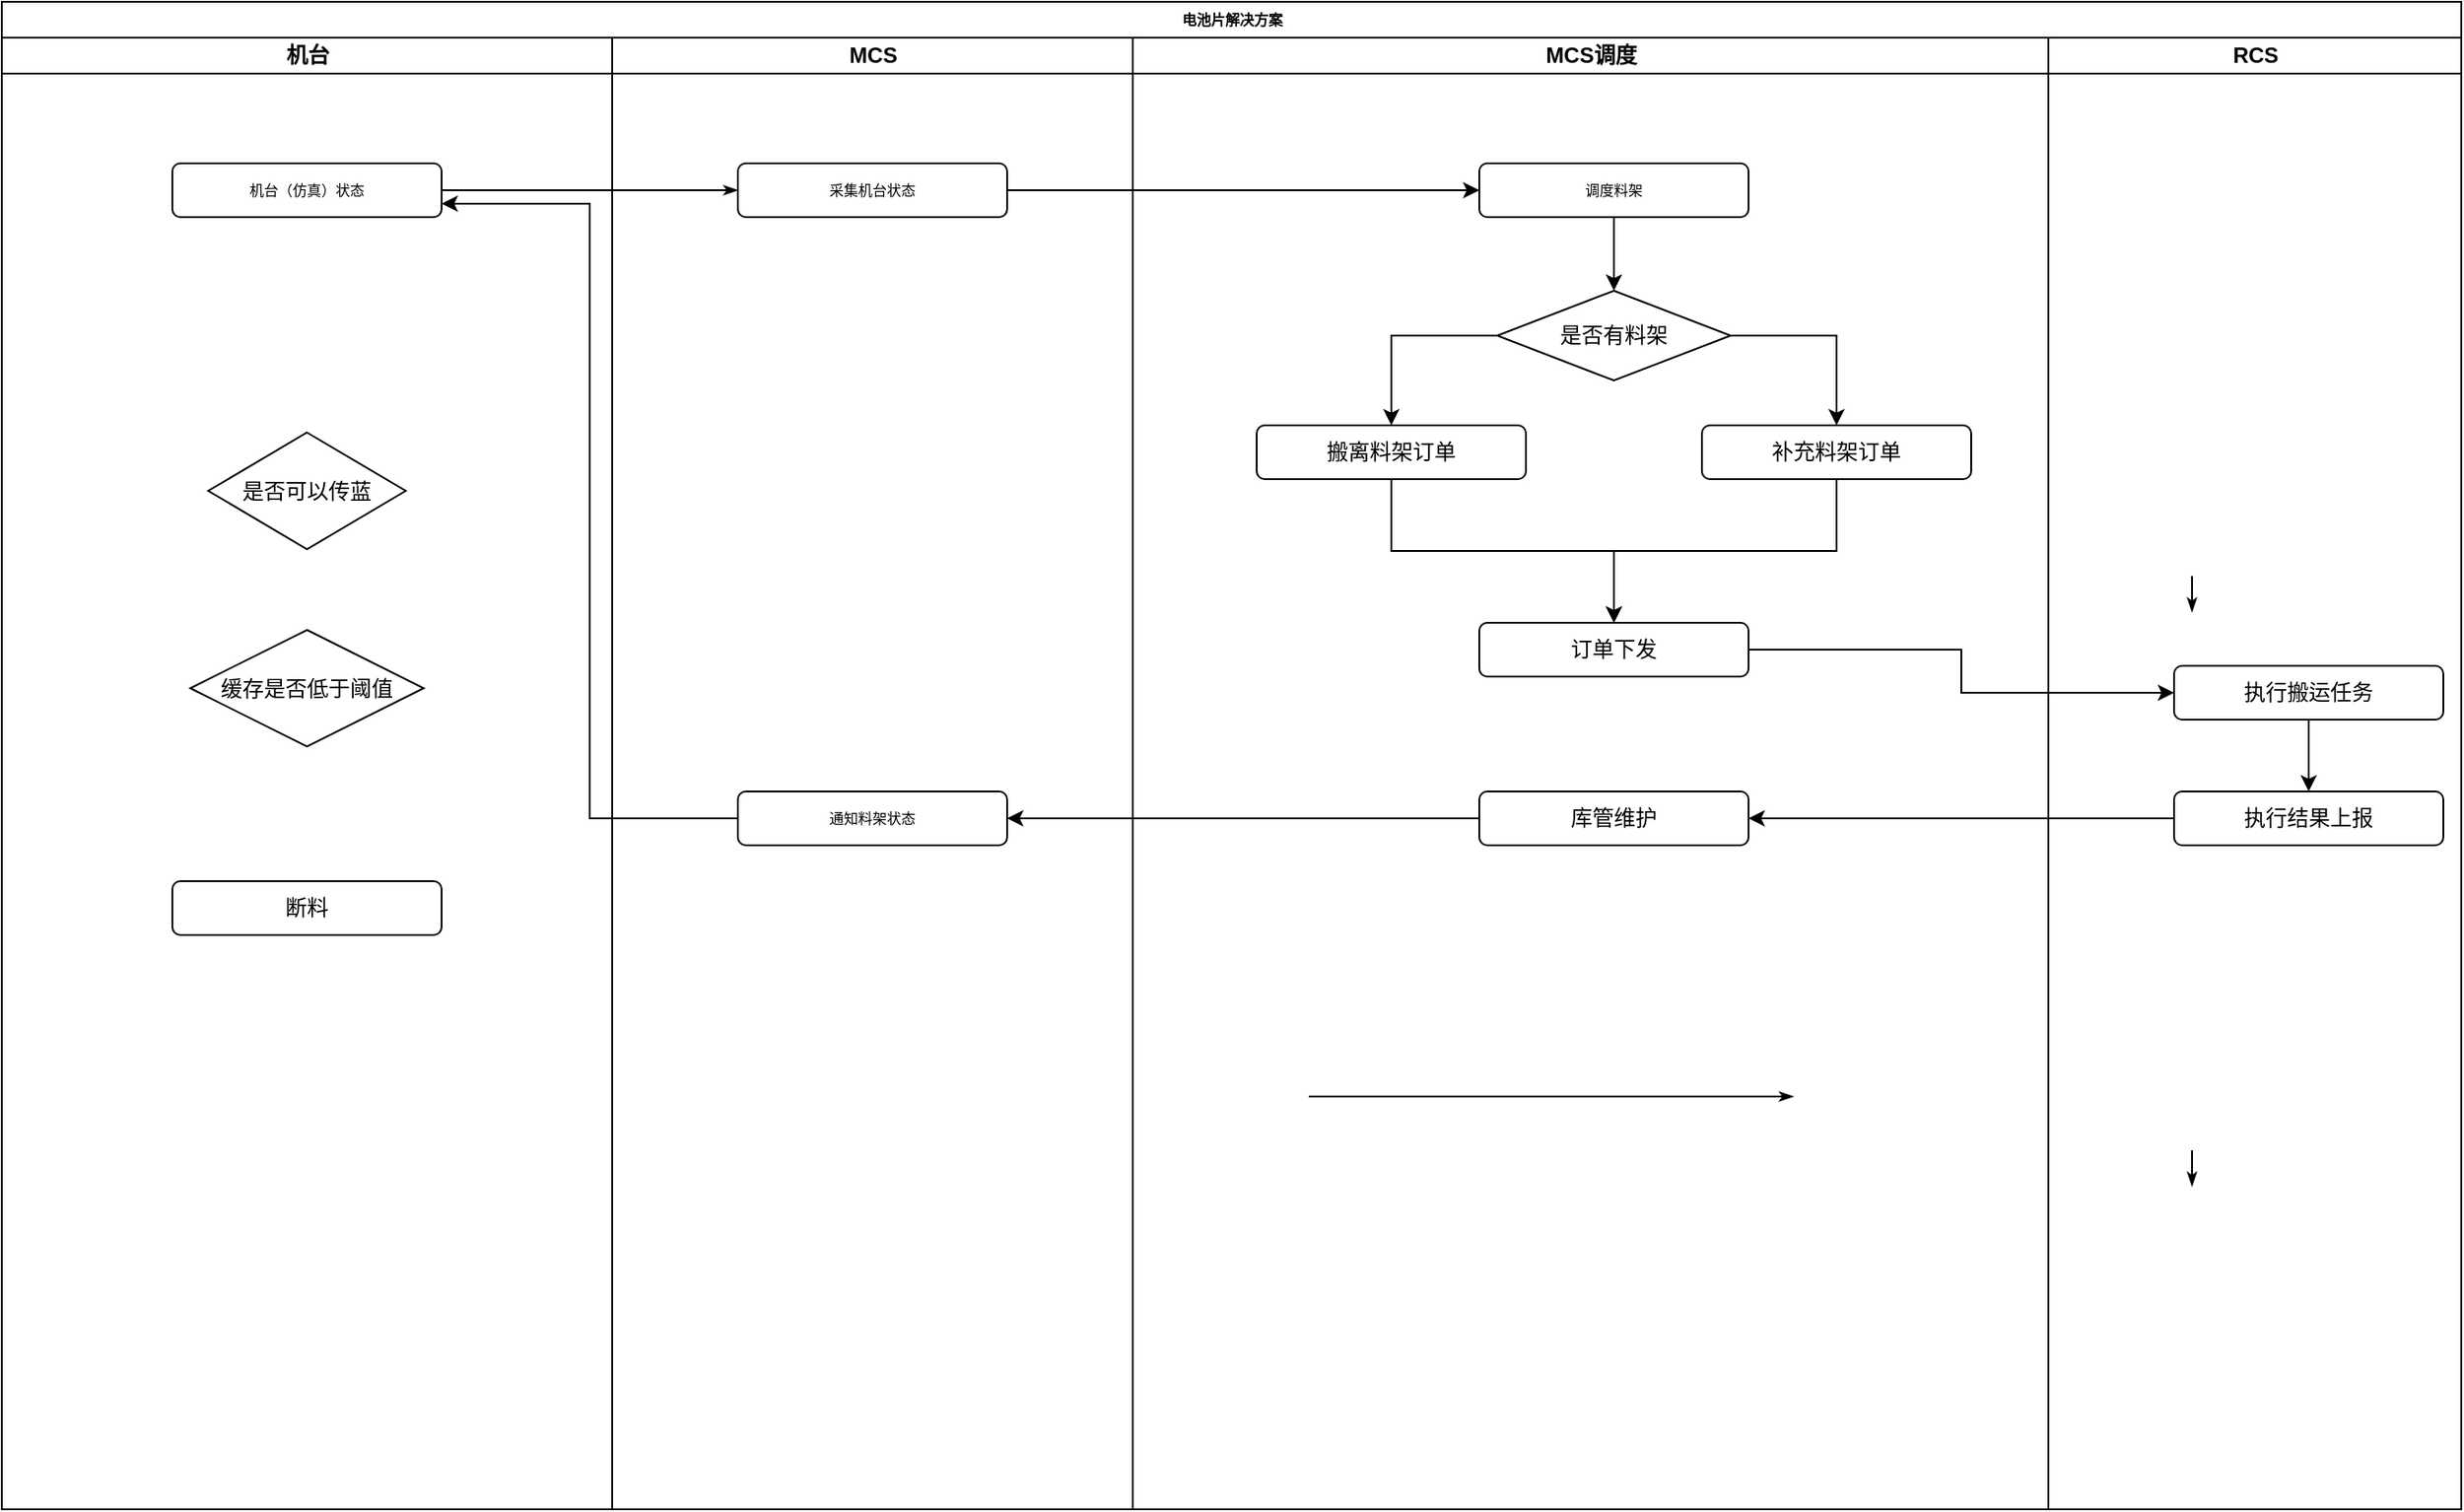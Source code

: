 <mxfile version="20.8.13" type="github">
  <diagram name="Page-1" id="74e2e168-ea6b-b213-b513-2b3c1d86103e">
    <mxGraphModel dx="1593" dy="860" grid="1" gridSize="10" guides="1" tooltips="1" connect="1" arrows="1" fold="1" page="1" pageScale="1" pageWidth="1100" pageHeight="850" background="none" math="0" shadow="0">
      <root>
        <mxCell id="0" />
        <mxCell id="1" parent="0" />
        <mxCell id="77e6c97f196da883-1" value="电池片解决方案" style="swimlane;html=1;childLayout=stackLayout;startSize=20;rounded=0;shadow=0;labelBackgroundColor=none;strokeWidth=1;fontFamily=Verdana;fontSize=8;align=center;" parent="1" vertex="1">
          <mxGeometry x="80" y="60" width="1370" height="840" as="geometry" />
        </mxCell>
        <mxCell id="77e6c97f196da883-26" style="edgeStyle=orthogonalEdgeStyle;rounded=1;html=1;labelBackgroundColor=none;startArrow=none;startFill=0;startSize=5;endArrow=classicThin;endFill=1;endSize=5;jettySize=auto;orthogonalLoop=1;strokeWidth=1;fontFamily=Verdana;fontSize=8" parent="77e6c97f196da883-1" source="77e6c97f196da883-8" target="77e6c97f196da883-11" edge="1">
          <mxGeometry relative="1" as="geometry" />
        </mxCell>
        <mxCell id="107ba76e4e335f99-3" style="edgeStyle=orthogonalEdgeStyle;rounded=1;html=1;labelBackgroundColor=none;startArrow=none;startFill=0;startSize=5;endArrow=classicThin;endFill=1;endSize=5;jettySize=auto;orthogonalLoop=1;strokeColor=#000000;strokeWidth=1;fontFamily=Verdana;fontSize=8;fontColor=#000000;" parent="77e6c97f196da883-1" edge="1">
          <mxGeometry relative="1" as="geometry">
            <mxPoint x="728" y="610" as="sourcePoint" />
            <mxPoint x="998" y="610.0" as="targetPoint" />
          </mxGeometry>
        </mxCell>
        <mxCell id="hsNV3JfmAN6WM8ltQ2-S-1" style="edgeStyle=orthogonalEdgeStyle;rounded=0;orthogonalLoop=1;jettySize=auto;html=1;exitX=1;exitY=0.5;exitDx=0;exitDy=0;entryX=0;entryY=0.5;entryDx=0;entryDy=0;" edge="1" parent="77e6c97f196da883-1" source="77e6c97f196da883-11" target="77e6c97f196da883-12">
          <mxGeometry relative="1" as="geometry" />
        </mxCell>
        <mxCell id="77e6c97f196da883-2" value="机台" style="swimlane;html=1;startSize=20;" parent="77e6c97f196da883-1" vertex="1">
          <mxGeometry y="20" width="340" height="820" as="geometry" />
        </mxCell>
        <mxCell id="77e6c97f196da883-8" value="机台（仿真）状态" style="rounded=1;whiteSpace=wrap;html=1;shadow=0;labelBackgroundColor=none;strokeWidth=1;fontFamily=Verdana;fontSize=8;align=center;" parent="77e6c97f196da883-2" vertex="1">
          <mxGeometry x="95" y="70" width="150" height="30" as="geometry" />
        </mxCell>
        <mxCell id="hsNV3JfmAN6WM8ltQ2-S-30" value="缓存是否低于阈值" style="rhombus;whiteSpace=wrap;html=1;" vertex="1" parent="77e6c97f196da883-2">
          <mxGeometry x="105" y="330" width="130" height="65" as="geometry" />
        </mxCell>
        <mxCell id="hsNV3JfmAN6WM8ltQ2-S-32" value="断料" style="rounded=1;whiteSpace=wrap;html=1;" vertex="1" parent="77e6c97f196da883-2">
          <mxGeometry x="95" y="470" width="150" height="30" as="geometry" />
        </mxCell>
        <mxCell id="hsNV3JfmAN6WM8ltQ2-S-34" value="是否可以传蓝" style="rhombus;whiteSpace=wrap;html=1;" vertex="1" parent="77e6c97f196da883-2">
          <mxGeometry x="115" y="220" width="110" height="65" as="geometry" />
        </mxCell>
        <mxCell id="77e6c97f196da883-3" value="MCS" style="swimlane;html=1;startSize=20;" parent="77e6c97f196da883-1" vertex="1">
          <mxGeometry x="340" y="20" width="290" height="820" as="geometry" />
        </mxCell>
        <mxCell id="77e6c97f196da883-11" value="采集机台状态" style="rounded=1;whiteSpace=wrap;html=1;shadow=0;labelBackgroundColor=none;strokeWidth=1;fontFamily=Verdana;fontSize=8;align=center;" parent="77e6c97f196da883-3" vertex="1">
          <mxGeometry x="70" y="70" width="150" height="30" as="geometry" />
        </mxCell>
        <mxCell id="hsNV3JfmAN6WM8ltQ2-S-27" value="通知料架状态" style="rounded=1;whiteSpace=wrap;html=1;shadow=0;labelBackgroundColor=none;strokeWidth=1;fontFamily=Verdana;fontSize=8;align=center;" vertex="1" parent="77e6c97f196da883-3">
          <mxGeometry x="70" y="420" width="150" height="30" as="geometry" />
        </mxCell>
        <mxCell id="77e6c97f196da883-4" value="MCS调度" style="swimlane;html=1;startSize=20;" parent="77e6c97f196da883-1" vertex="1">
          <mxGeometry x="630" y="20" width="510" height="820" as="geometry" />
        </mxCell>
        <mxCell id="hsNV3JfmAN6WM8ltQ2-S-17" style="edgeStyle=orthogonalEdgeStyle;rounded=0;orthogonalLoop=1;jettySize=auto;html=1;exitX=0.5;exitY=1;exitDx=0;exitDy=0;entryX=0.5;entryY=0;entryDx=0;entryDy=0;" edge="1" parent="77e6c97f196da883-4" source="77e6c97f196da883-12" target="hsNV3JfmAN6WM8ltQ2-S-13">
          <mxGeometry relative="1" as="geometry" />
        </mxCell>
        <mxCell id="77e6c97f196da883-12" value="调度料架" style="rounded=1;whiteSpace=wrap;html=1;shadow=0;labelBackgroundColor=none;strokeWidth=1;fontFamily=Verdana;fontSize=8;align=center;" parent="77e6c97f196da883-4" vertex="1">
          <mxGeometry x="193" y="70" width="150" height="30" as="geometry" />
        </mxCell>
        <mxCell id="hsNV3JfmAN6WM8ltQ2-S-22" style="edgeStyle=orthogonalEdgeStyle;rounded=0;orthogonalLoop=1;jettySize=auto;html=1;" edge="1" parent="77e6c97f196da883-4" source="hsNV3JfmAN6WM8ltQ2-S-7" target="hsNV3JfmAN6WM8ltQ2-S-20">
          <mxGeometry relative="1" as="geometry" />
        </mxCell>
        <mxCell id="hsNV3JfmAN6WM8ltQ2-S-7" value="补充料架订单" style="rounded=1;whiteSpace=wrap;html=1;" vertex="1" parent="77e6c97f196da883-4">
          <mxGeometry x="317" y="216" width="150" height="30" as="geometry" />
        </mxCell>
        <mxCell id="hsNV3JfmAN6WM8ltQ2-S-18" style="edgeStyle=orthogonalEdgeStyle;rounded=0;orthogonalLoop=1;jettySize=auto;html=1;exitX=1;exitY=0.5;exitDx=0;exitDy=0;entryX=0.5;entryY=0;entryDx=0;entryDy=0;" edge="1" parent="77e6c97f196da883-4" source="hsNV3JfmAN6WM8ltQ2-S-13" target="hsNV3JfmAN6WM8ltQ2-S-7">
          <mxGeometry relative="1" as="geometry" />
        </mxCell>
        <mxCell id="hsNV3JfmAN6WM8ltQ2-S-23" style="edgeStyle=orthogonalEdgeStyle;rounded=0;orthogonalLoop=1;jettySize=auto;html=1;exitX=0;exitY=0.5;exitDx=0;exitDy=0;" edge="1" parent="77e6c97f196da883-4" source="hsNV3JfmAN6WM8ltQ2-S-13" target="hsNV3JfmAN6WM8ltQ2-S-14">
          <mxGeometry relative="1" as="geometry" />
        </mxCell>
        <mxCell id="hsNV3JfmAN6WM8ltQ2-S-13" value="是否有料架" style="rhombus;whiteSpace=wrap;html=1;" vertex="1" parent="77e6c97f196da883-4">
          <mxGeometry x="203" y="141" width="130" height="50" as="geometry" />
        </mxCell>
        <mxCell id="hsNV3JfmAN6WM8ltQ2-S-24" style="edgeStyle=orthogonalEdgeStyle;rounded=0;orthogonalLoop=1;jettySize=auto;html=1;" edge="1" parent="77e6c97f196da883-4" source="hsNV3JfmAN6WM8ltQ2-S-14" target="hsNV3JfmAN6WM8ltQ2-S-20">
          <mxGeometry relative="1" as="geometry" />
        </mxCell>
        <mxCell id="hsNV3JfmAN6WM8ltQ2-S-14" value="搬离料架订单" style="rounded=1;whiteSpace=wrap;html=1;" vertex="1" parent="77e6c97f196da883-4">
          <mxGeometry x="69" y="216" width="150" height="30" as="geometry" />
        </mxCell>
        <mxCell id="hsNV3JfmAN6WM8ltQ2-S-20" value="订单下发" style="rounded=1;whiteSpace=wrap;html=1;" vertex="1" parent="77e6c97f196da883-4">
          <mxGeometry x="193" y="326" width="150" height="30" as="geometry" />
        </mxCell>
        <mxCell id="hsNV3JfmAN6WM8ltQ2-S-25" value="库管维护" style="rounded=1;whiteSpace=wrap;html=1;" vertex="1" parent="77e6c97f196da883-4">
          <mxGeometry x="193" y="420" width="150" height="30" as="geometry" />
        </mxCell>
        <mxCell id="77e6c97f196da883-5" value="RCS" style="swimlane;html=1;startSize=20;" parent="77e6c97f196da883-1" vertex="1">
          <mxGeometry x="1140" y="20" width="230" height="820" as="geometry" />
        </mxCell>
        <mxCell id="77e6c97f196da883-34" style="edgeStyle=orthogonalEdgeStyle;rounded=1;html=1;labelBackgroundColor=none;startArrow=none;startFill=0;startSize=5;endArrow=classicThin;endFill=1;endSize=5;jettySize=auto;orthogonalLoop=1;strokeColor=#000000;strokeWidth=1;fontFamily=Verdana;fontSize=8;fontColor=#000000;" parent="77e6c97f196da883-5" edge="1">
          <mxGeometry relative="1" as="geometry">
            <mxPoint x="80.0" y="300.0" as="sourcePoint" />
            <mxPoint x="80.0" y="320.0" as="targetPoint" />
          </mxGeometry>
        </mxCell>
        <mxCell id="77e6c97f196da883-36" style="edgeStyle=orthogonalEdgeStyle;rounded=1;html=1;labelBackgroundColor=none;startArrow=none;startFill=0;startSize=5;endArrow=classicThin;endFill=1;endSize=5;jettySize=auto;orthogonalLoop=1;strokeWidth=1;fontFamily=Verdana;fontSize=8" parent="77e6c97f196da883-5" edge="1">
          <mxGeometry relative="1" as="geometry">
            <mxPoint x="80.0" y="620.0" as="sourcePoint" />
            <mxPoint x="80.0" y="640.0" as="targetPoint" />
          </mxGeometry>
        </mxCell>
        <mxCell id="hsNV3JfmAN6WM8ltQ2-S-12" style="edgeStyle=orthogonalEdgeStyle;rounded=0;orthogonalLoop=1;jettySize=auto;html=1;" edge="1" parent="77e6c97f196da883-5" source="hsNV3JfmAN6WM8ltQ2-S-9" target="hsNV3JfmAN6WM8ltQ2-S-11">
          <mxGeometry relative="1" as="geometry" />
        </mxCell>
        <mxCell id="hsNV3JfmAN6WM8ltQ2-S-9" value="执行搬运任务" style="rounded=1;whiteSpace=wrap;html=1;" vertex="1" parent="77e6c97f196da883-5">
          <mxGeometry x="70" y="350" width="150" height="30" as="geometry" />
        </mxCell>
        <mxCell id="hsNV3JfmAN6WM8ltQ2-S-11" value="执行结果上报" style="rounded=1;whiteSpace=wrap;html=1;" vertex="1" parent="77e6c97f196da883-5">
          <mxGeometry x="70" y="420" width="150" height="30" as="geometry" />
        </mxCell>
        <mxCell id="hsNV3JfmAN6WM8ltQ2-S-10" style="edgeStyle=orthogonalEdgeStyle;rounded=0;orthogonalLoop=1;jettySize=auto;html=1;exitX=1;exitY=0.5;exitDx=0;exitDy=0;" edge="1" parent="77e6c97f196da883-1" source="hsNV3JfmAN6WM8ltQ2-S-20" target="hsNV3JfmAN6WM8ltQ2-S-9">
          <mxGeometry relative="1" as="geometry" />
        </mxCell>
        <mxCell id="hsNV3JfmAN6WM8ltQ2-S-26" style="edgeStyle=orthogonalEdgeStyle;rounded=0;orthogonalLoop=1;jettySize=auto;html=1;entryX=1;entryY=0.5;entryDx=0;entryDy=0;" edge="1" parent="77e6c97f196da883-1" source="hsNV3JfmAN6WM8ltQ2-S-11" target="hsNV3JfmAN6WM8ltQ2-S-25">
          <mxGeometry relative="1" as="geometry" />
        </mxCell>
        <mxCell id="hsNV3JfmAN6WM8ltQ2-S-29" style="edgeStyle=orthogonalEdgeStyle;rounded=0;orthogonalLoop=1;jettySize=auto;html=1;entryX=1;entryY=0.5;entryDx=0;entryDy=0;" edge="1" parent="77e6c97f196da883-1" source="hsNV3JfmAN6WM8ltQ2-S-25" target="hsNV3JfmAN6WM8ltQ2-S-27">
          <mxGeometry relative="1" as="geometry" />
        </mxCell>
        <mxCell id="hsNV3JfmAN6WM8ltQ2-S-35" style="edgeStyle=orthogonalEdgeStyle;rounded=0;orthogonalLoop=1;jettySize=auto;html=1;entryX=1;entryY=0.75;entryDx=0;entryDy=0;" edge="1" parent="77e6c97f196da883-1" source="hsNV3JfmAN6WM8ltQ2-S-27" target="77e6c97f196da883-8">
          <mxGeometry relative="1" as="geometry" />
        </mxCell>
      </root>
    </mxGraphModel>
  </diagram>
</mxfile>
